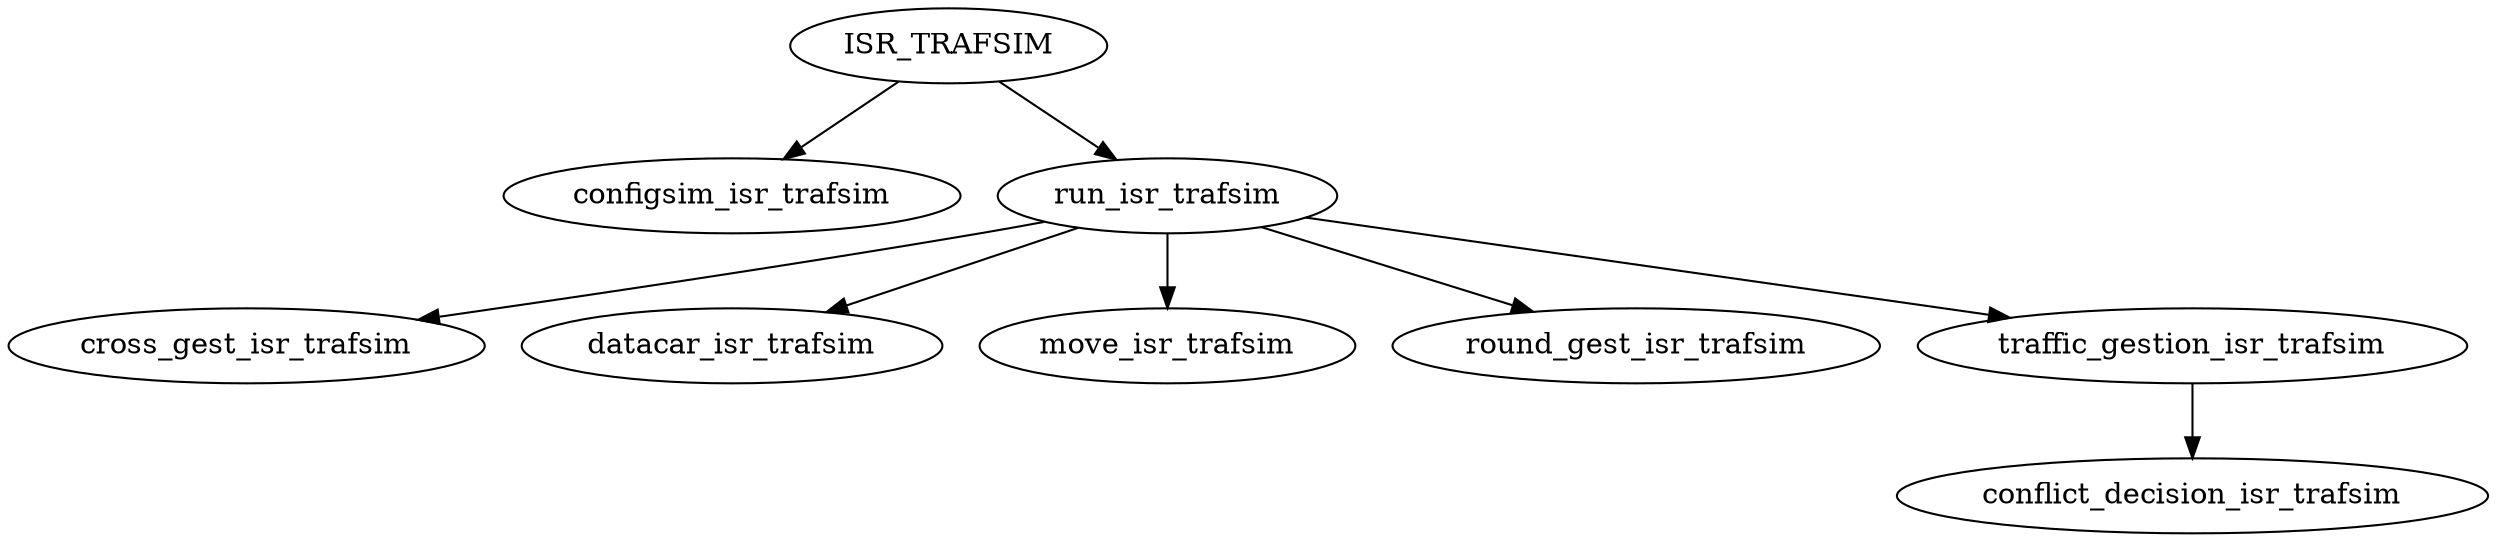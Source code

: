 /* Created by mdot for Matlab */
digraph m2html {
  ISR_TRAFSIM -> configsim_isr_trafsim;
  ISR_TRAFSIM -> run_isr_trafsim;
  run_isr_trafsim -> cross_gest_isr_trafsim;
  run_isr_trafsim -> datacar_isr_trafsim;
  run_isr_trafsim -> move_isr_trafsim;
  run_isr_trafsim -> round_gest_isr_trafsim;
  run_isr_trafsim -> traffic_gestion_isr_trafsim;
  traffic_gestion_isr_trafsim -> conflict_decision_isr_trafsim;

  ISR_TRAFSIM [URL="ISR_TRAFSIM.html"];
  configsim_isr_trafsim [URL="configsim_isr_trafsim.html"];
  conflict_decision_isr_trafsim [URL="conflict_decision_isr_trafsim.html"];
  cross_gest_isr_trafsim [URL="cross_gest_isr_trafsim.html"];
  datacar_isr_trafsim [URL="datacar_isr_trafsim.html"];
  move_isr_trafsim [URL="move_isr_trafsim.html"];
  round_gest_isr_trafsim [URL="round_gest_isr_trafsim.html"];
  run_isr_trafsim [URL="run_isr_trafsim.html"];
  traffic_gestion_isr_trafsim [URL="traffic_gestion_isr_trafsim.html"];
}